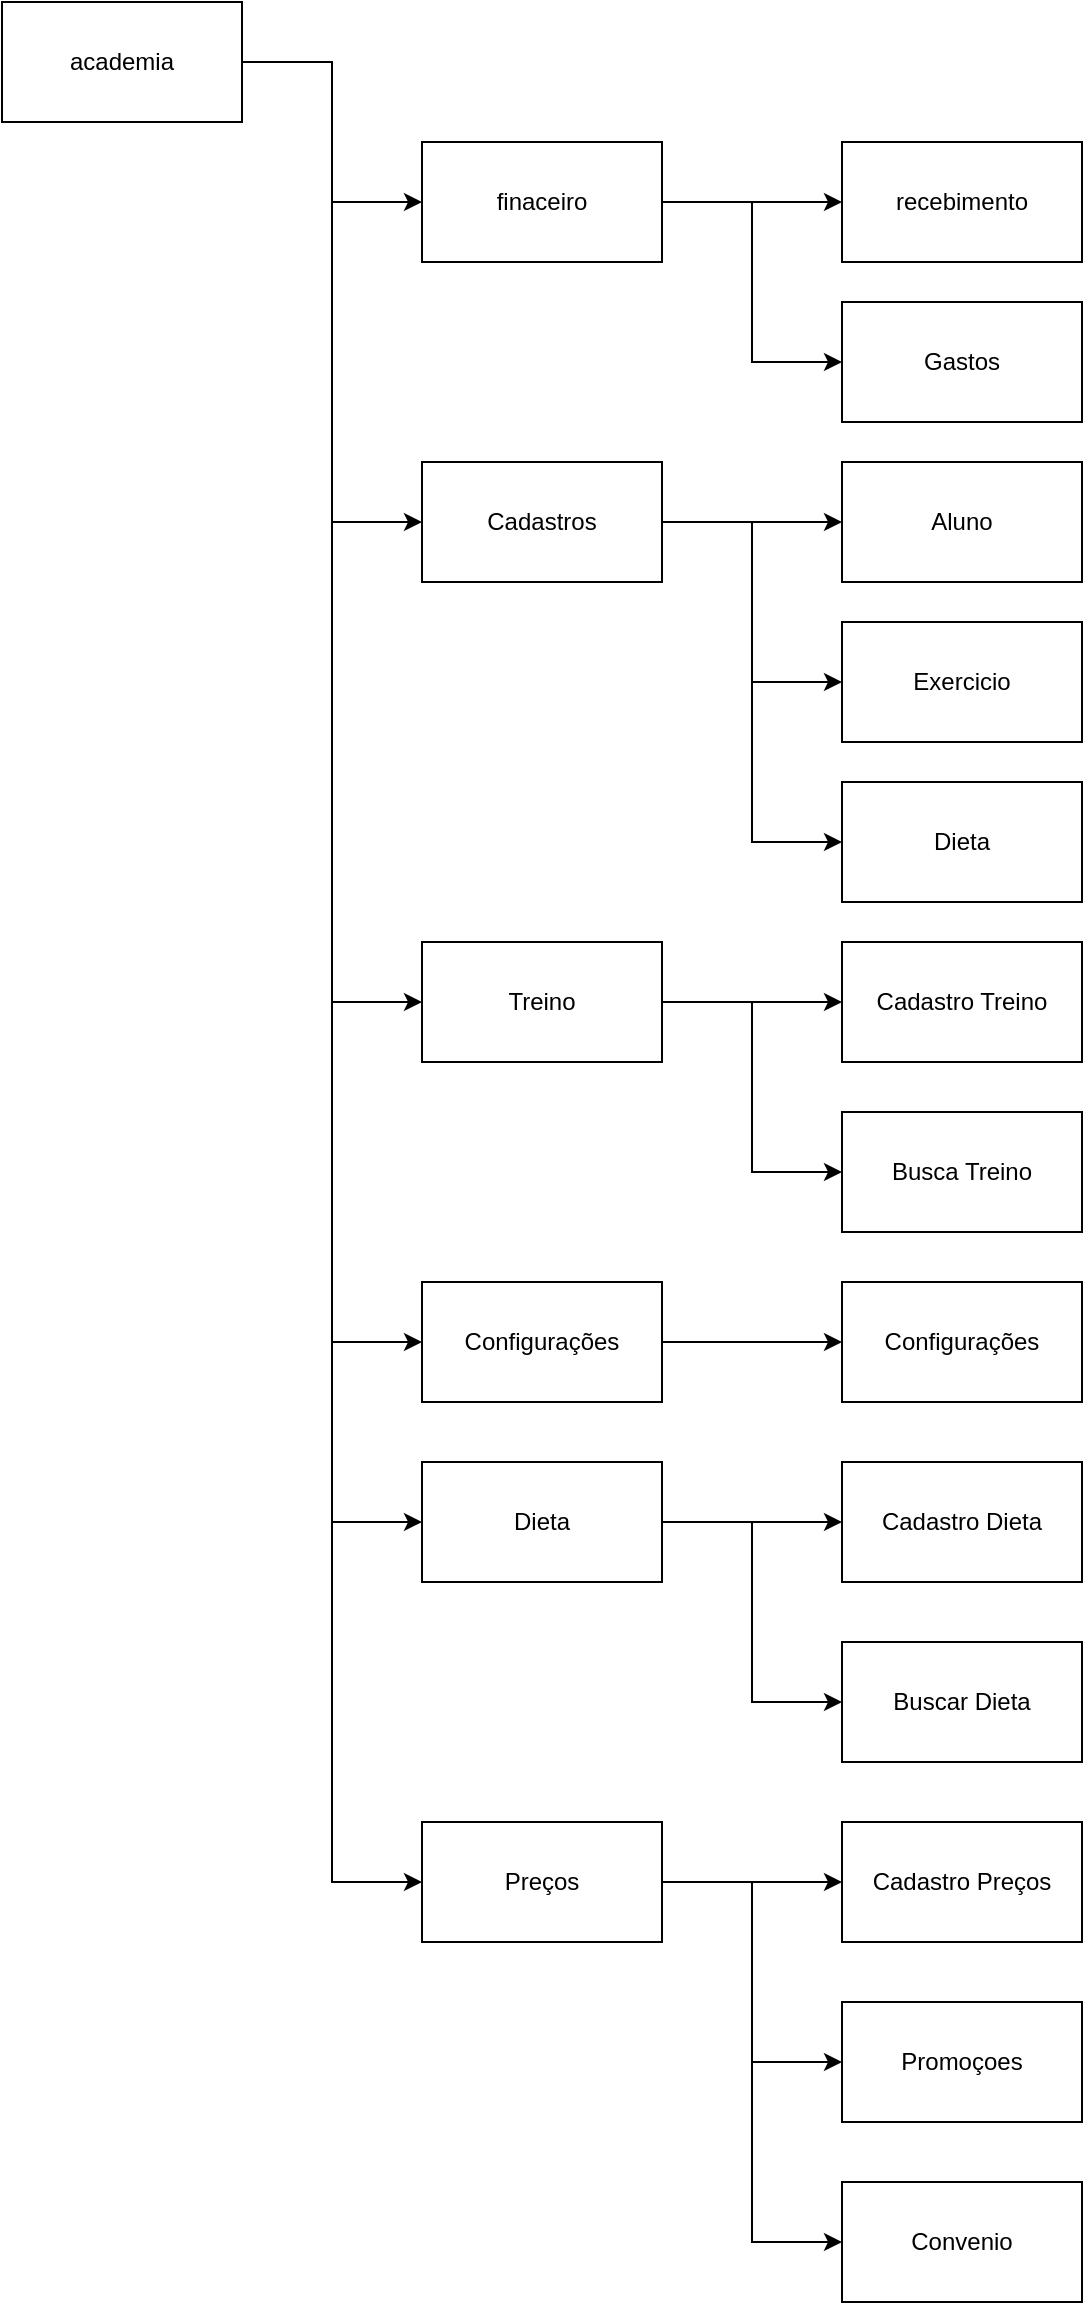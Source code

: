 <mxfile version="14.1.8" type="device"><diagram id="aASBrhYQ_4gfKY99imey" name="Página-1"><mxGraphModel dx="1102" dy="642" grid="1" gridSize="10" guides="1" tooltips="1" connect="1" arrows="1" fold="1" page="1" pageScale="1" pageWidth="827" pageHeight="1169" math="0" shadow="0"><root><mxCell id="0"/><mxCell id="1" parent="0"/><mxCell id="MsFiQ-y1_CHlWZ4M7sDK-7" style="edgeStyle=orthogonalEdgeStyle;rounded=0;orthogonalLoop=1;jettySize=auto;html=1;" parent="1" source="MsFiQ-y1_CHlWZ4M7sDK-1" target="MsFiQ-y1_CHlWZ4M7sDK-6" edge="1"><mxGeometry relative="1" as="geometry"/></mxCell><mxCell id="MsFiQ-y1_CHlWZ4M7sDK-9" style="edgeStyle=orthogonalEdgeStyle;rounded=0;orthogonalLoop=1;jettySize=auto;html=1;entryX=0;entryY=0.5;entryDx=0;entryDy=0;" parent="1" source="MsFiQ-y1_CHlWZ4M7sDK-1" target="MsFiQ-y1_CHlWZ4M7sDK-8" edge="1"><mxGeometry relative="1" as="geometry"/></mxCell><mxCell id="MsFiQ-y1_CHlWZ4M7sDK-1" value="finaceiro" style="rounded=0;whiteSpace=wrap;html=1;" parent="1" vertex="1"><mxGeometry x="210" y="70" width="120" height="60" as="geometry"/></mxCell><mxCell id="MsFiQ-y1_CHlWZ4M7sDK-4" style="edgeStyle=orthogonalEdgeStyle;rounded=0;orthogonalLoop=1;jettySize=auto;html=1;entryX=0;entryY=0.5;entryDx=0;entryDy=0;" parent="1" source="MsFiQ-y1_CHlWZ4M7sDK-3" target="MsFiQ-y1_CHlWZ4M7sDK-1" edge="1"><mxGeometry relative="1" as="geometry"/></mxCell><mxCell id="MsFiQ-y1_CHlWZ4M7sDK-11" style="edgeStyle=orthogonalEdgeStyle;rounded=0;orthogonalLoop=1;jettySize=auto;html=1;entryX=0;entryY=0.5;entryDx=0;entryDy=0;" parent="1" source="MsFiQ-y1_CHlWZ4M7sDK-3" target="MsFiQ-y1_CHlWZ4M7sDK-10" edge="1"><mxGeometry relative="1" as="geometry"/></mxCell><mxCell id="MsFiQ-y1_CHlWZ4M7sDK-20" style="edgeStyle=orthogonalEdgeStyle;rounded=0;orthogonalLoop=1;jettySize=auto;html=1;entryX=0;entryY=0.5;entryDx=0;entryDy=0;" parent="1" source="MsFiQ-y1_CHlWZ4M7sDK-3" target="MsFiQ-y1_CHlWZ4M7sDK-18" edge="1"><mxGeometry relative="1" as="geometry"/></mxCell><mxCell id="MsFiQ-y1_CHlWZ4M7sDK-26" style="edgeStyle=orthogonalEdgeStyle;rounded=0;orthogonalLoop=1;jettySize=auto;html=1;entryX=0;entryY=0.5;entryDx=0;entryDy=0;" parent="1" source="MsFiQ-y1_CHlWZ4M7sDK-3" target="MsFiQ-y1_CHlWZ4M7sDK-25" edge="1"><mxGeometry relative="1" as="geometry"/></mxCell><mxCell id="MsFiQ-y1_CHlWZ4M7sDK-31" style="edgeStyle=orthogonalEdgeStyle;rounded=0;orthogonalLoop=1;jettySize=auto;html=1;entryX=0;entryY=0.5;entryDx=0;entryDy=0;" parent="1" source="MsFiQ-y1_CHlWZ4M7sDK-3" target="MsFiQ-y1_CHlWZ4M7sDK-29" edge="1"><mxGeometry relative="1" as="geometry"/></mxCell><mxCell id="MsFiQ-y1_CHlWZ4M7sDK-36" style="edgeStyle=orthogonalEdgeStyle;rounded=0;orthogonalLoop=1;jettySize=auto;html=1;entryX=0;entryY=0.5;entryDx=0;entryDy=0;" parent="1" source="MsFiQ-y1_CHlWZ4M7sDK-3" target="MsFiQ-y1_CHlWZ4M7sDK-35" edge="1"><mxGeometry relative="1" as="geometry"/></mxCell><mxCell id="MsFiQ-y1_CHlWZ4M7sDK-3" value="academia" style="rounded=0;whiteSpace=wrap;html=1;" parent="1" vertex="1"><mxGeometry width="120" height="60" as="geometry"/></mxCell><mxCell id="MsFiQ-y1_CHlWZ4M7sDK-6" value="recebimento" style="rounded=0;whiteSpace=wrap;html=1;" parent="1" vertex="1"><mxGeometry x="420" y="70" width="120" height="60" as="geometry"/></mxCell><mxCell id="MsFiQ-y1_CHlWZ4M7sDK-8" value="Gastos" style="rounded=0;whiteSpace=wrap;html=1;" parent="1" vertex="1"><mxGeometry x="420" y="150" width="120" height="60" as="geometry"/></mxCell><mxCell id="MsFiQ-y1_CHlWZ4M7sDK-13" style="edgeStyle=orthogonalEdgeStyle;rounded=0;orthogonalLoop=1;jettySize=auto;html=1;" parent="1" source="MsFiQ-y1_CHlWZ4M7sDK-10" target="MsFiQ-y1_CHlWZ4M7sDK-12" edge="1"><mxGeometry relative="1" as="geometry"/></mxCell><mxCell id="MsFiQ-y1_CHlWZ4M7sDK-16" style="edgeStyle=orthogonalEdgeStyle;rounded=0;orthogonalLoop=1;jettySize=auto;html=1;entryX=0;entryY=0.5;entryDx=0;entryDy=0;" parent="1" source="MsFiQ-y1_CHlWZ4M7sDK-10" target="MsFiQ-y1_CHlWZ4M7sDK-14" edge="1"><mxGeometry relative="1" as="geometry"/></mxCell><mxCell id="MsFiQ-y1_CHlWZ4M7sDK-17" style="edgeStyle=orthogonalEdgeStyle;rounded=0;orthogonalLoop=1;jettySize=auto;html=1;entryX=0;entryY=0.5;entryDx=0;entryDy=0;" parent="1" source="MsFiQ-y1_CHlWZ4M7sDK-10" target="MsFiQ-y1_CHlWZ4M7sDK-15" edge="1"><mxGeometry relative="1" as="geometry"/></mxCell><mxCell id="MsFiQ-y1_CHlWZ4M7sDK-10" value="Cadastros" style="rounded=0;whiteSpace=wrap;html=1;" parent="1" vertex="1"><mxGeometry x="210" y="230" width="120" height="60" as="geometry"/></mxCell><mxCell id="MsFiQ-y1_CHlWZ4M7sDK-12" value="Aluno" style="rounded=0;whiteSpace=wrap;html=1;" parent="1" vertex="1"><mxGeometry x="420" y="230" width="120" height="60" as="geometry"/></mxCell><mxCell id="MsFiQ-y1_CHlWZ4M7sDK-14" value="Exercicio" style="rounded=0;whiteSpace=wrap;html=1;" parent="1" vertex="1"><mxGeometry x="420" y="310" width="120" height="60" as="geometry"/></mxCell><mxCell id="MsFiQ-y1_CHlWZ4M7sDK-15" value="Dieta" style="rounded=0;whiteSpace=wrap;html=1;" parent="1" vertex="1"><mxGeometry x="420" y="390" width="120" height="60" as="geometry"/></mxCell><mxCell id="MsFiQ-y1_CHlWZ4M7sDK-21" style="edgeStyle=orthogonalEdgeStyle;rounded=0;orthogonalLoop=1;jettySize=auto;html=1;exitX=1;exitY=0.5;exitDx=0;exitDy=0;" parent="1" source="MsFiQ-y1_CHlWZ4M7sDK-18" target="MsFiQ-y1_CHlWZ4M7sDK-19" edge="1"><mxGeometry relative="1" as="geometry"/></mxCell><mxCell id="MsFiQ-y1_CHlWZ4M7sDK-23" style="edgeStyle=orthogonalEdgeStyle;rounded=0;orthogonalLoop=1;jettySize=auto;html=1;entryX=0;entryY=0.5;entryDx=0;entryDy=0;" parent="1" source="MsFiQ-y1_CHlWZ4M7sDK-18" target="MsFiQ-y1_CHlWZ4M7sDK-22" edge="1"><mxGeometry relative="1" as="geometry"/></mxCell><mxCell id="MsFiQ-y1_CHlWZ4M7sDK-18" value="Treino" style="rounded=0;whiteSpace=wrap;html=1;" parent="1" vertex="1"><mxGeometry x="210" y="470" width="120" height="60" as="geometry"/></mxCell><mxCell id="MsFiQ-y1_CHlWZ4M7sDK-19" value="Cadastro Treino" style="rounded=0;whiteSpace=wrap;html=1;" parent="1" vertex="1"><mxGeometry x="420" y="470" width="120" height="60" as="geometry"/></mxCell><mxCell id="MsFiQ-y1_CHlWZ4M7sDK-22" value="Busca Treino" style="rounded=0;whiteSpace=wrap;html=1;" parent="1" vertex="1"><mxGeometry x="420" y="555" width="120" height="60" as="geometry"/></mxCell><mxCell id="MsFiQ-y1_CHlWZ4M7sDK-24" value="&lt;span&gt;Configurações&lt;/span&gt;" style="rounded=0;whiteSpace=wrap;html=1;" parent="1" vertex="1"><mxGeometry x="420" y="640" width="120" height="60" as="geometry"/></mxCell><mxCell id="MsFiQ-y1_CHlWZ4M7sDK-27" style="edgeStyle=orthogonalEdgeStyle;rounded=0;orthogonalLoop=1;jettySize=auto;html=1;" parent="1" source="MsFiQ-y1_CHlWZ4M7sDK-25" target="MsFiQ-y1_CHlWZ4M7sDK-24" edge="1"><mxGeometry relative="1" as="geometry"/></mxCell><mxCell id="MsFiQ-y1_CHlWZ4M7sDK-25" value="Configurações" style="rounded=0;whiteSpace=wrap;html=1;" parent="1" vertex="1"><mxGeometry x="210" y="640" width="120" height="60" as="geometry"/></mxCell><mxCell id="MsFiQ-y1_CHlWZ4M7sDK-28" value="Cadastro Dieta" style="rounded=0;whiteSpace=wrap;html=1;" parent="1" vertex="1"><mxGeometry x="420" y="730" width="120" height="60" as="geometry"/></mxCell><mxCell id="MsFiQ-y1_CHlWZ4M7sDK-32" style="edgeStyle=orthogonalEdgeStyle;rounded=0;orthogonalLoop=1;jettySize=auto;html=1;entryX=0;entryY=0.5;entryDx=0;entryDy=0;" parent="1" source="MsFiQ-y1_CHlWZ4M7sDK-29" target="MsFiQ-y1_CHlWZ4M7sDK-28" edge="1"><mxGeometry relative="1" as="geometry"/></mxCell><mxCell id="MsFiQ-y1_CHlWZ4M7sDK-33" style="edgeStyle=orthogonalEdgeStyle;rounded=0;orthogonalLoop=1;jettySize=auto;html=1;entryX=0;entryY=0.5;entryDx=0;entryDy=0;" parent="1" source="MsFiQ-y1_CHlWZ4M7sDK-29" target="MsFiQ-y1_CHlWZ4M7sDK-30" edge="1"><mxGeometry relative="1" as="geometry"/></mxCell><mxCell id="MsFiQ-y1_CHlWZ4M7sDK-29" value="Dieta" style="rounded=0;whiteSpace=wrap;html=1;" parent="1" vertex="1"><mxGeometry x="210" y="730" width="120" height="60" as="geometry"/></mxCell><mxCell id="MsFiQ-y1_CHlWZ4M7sDK-30" value="Buscar Dieta" style="rounded=0;whiteSpace=wrap;html=1;" parent="1" vertex="1"><mxGeometry x="420" y="820" width="120" height="60" as="geometry"/></mxCell><mxCell id="MsFiQ-y1_CHlWZ4M7sDK-34" value="Cadastro Preços" style="rounded=0;whiteSpace=wrap;html=1;" parent="1" vertex="1"><mxGeometry x="420" y="910" width="120" height="60" as="geometry"/></mxCell><mxCell id="MsFiQ-y1_CHlWZ4M7sDK-37" style="edgeStyle=orthogonalEdgeStyle;rounded=0;orthogonalLoop=1;jettySize=auto;html=1;entryX=0;entryY=0.5;entryDx=0;entryDy=0;" parent="1" source="MsFiQ-y1_CHlWZ4M7sDK-35" target="MsFiQ-y1_CHlWZ4M7sDK-34" edge="1"><mxGeometry relative="1" as="geometry"/></mxCell><mxCell id="MsFiQ-y1_CHlWZ4M7sDK-39" style="edgeStyle=orthogonalEdgeStyle;rounded=0;orthogonalLoop=1;jettySize=auto;html=1;entryX=0;entryY=0.5;entryDx=0;entryDy=0;" parent="1" source="MsFiQ-y1_CHlWZ4M7sDK-35" target="MsFiQ-y1_CHlWZ4M7sDK-38" edge="1"><mxGeometry relative="1" as="geometry"/></mxCell><mxCell id="MsFiQ-y1_CHlWZ4M7sDK-41" style="edgeStyle=orthogonalEdgeStyle;rounded=0;orthogonalLoop=1;jettySize=auto;html=1;entryX=0;entryY=0.5;entryDx=0;entryDy=0;" parent="1" source="MsFiQ-y1_CHlWZ4M7sDK-35" target="MsFiQ-y1_CHlWZ4M7sDK-40" edge="1"><mxGeometry relative="1" as="geometry"/></mxCell><mxCell id="MsFiQ-y1_CHlWZ4M7sDK-35" value="Preços" style="rounded=0;whiteSpace=wrap;html=1;" parent="1" vertex="1"><mxGeometry x="210" y="910" width="120" height="60" as="geometry"/></mxCell><mxCell id="MsFiQ-y1_CHlWZ4M7sDK-38" value="Promoçoes" style="rounded=0;whiteSpace=wrap;html=1;" parent="1" vertex="1"><mxGeometry x="420" y="1000" width="120" height="60" as="geometry"/></mxCell><mxCell id="MsFiQ-y1_CHlWZ4M7sDK-40" value="Convenio" style="rounded=0;whiteSpace=wrap;html=1;" parent="1" vertex="1"><mxGeometry x="420" y="1090" width="120" height="60" as="geometry"/></mxCell></root></mxGraphModel></diagram></mxfile>